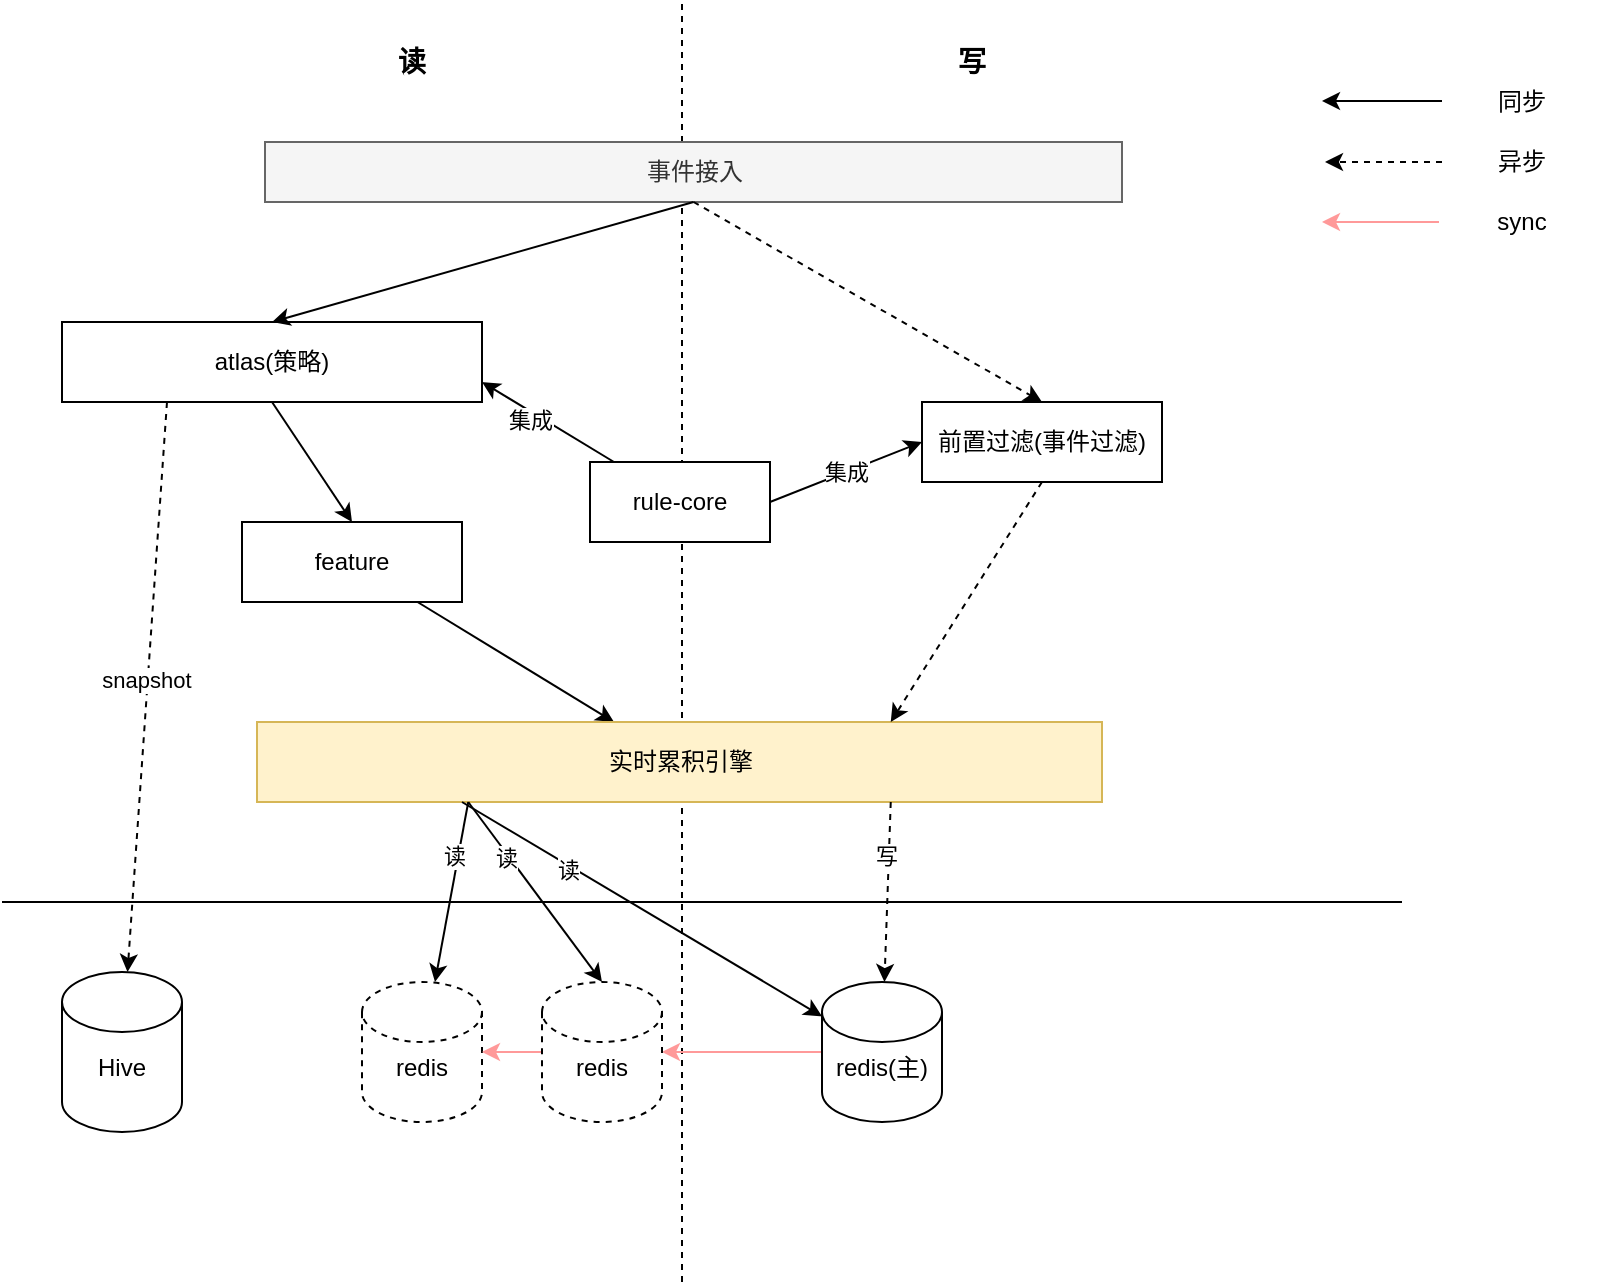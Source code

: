 <mxfile version="13.6.5" type="github">
  <diagram id="a2OO5_XoCAEclmJaOGbQ" name="Page-1">
    <mxGraphModel dx="1261" dy="843" grid="1" gridSize="10" guides="1" tooltips="1" connect="1" arrows="1" fold="1" page="1" pageScale="1" pageWidth="827" pageHeight="1169" math="0" shadow="0">
      <root>
        <mxCell id="0" />
        <mxCell id="1" parent="0" />
        <mxCell id="f_jPBdqohyxs24n2NIzw-2" value="" style="endArrow=none;html=1;dashed=1;" parent="1" edge="1">
          <mxGeometry width="50" height="50" relative="1" as="geometry">
            <mxPoint x="370" y="720" as="sourcePoint" />
            <mxPoint x="370" y="80" as="targetPoint" />
          </mxGeometry>
        </mxCell>
        <mxCell id="f_jPBdqohyxs24n2NIzw-3" value="&lt;b&gt;&lt;font style=&quot;font-size: 14px&quot;&gt;读&lt;/font&gt;&lt;/b&gt;" style="text;html=1;strokeColor=none;fillColor=none;align=center;verticalAlign=middle;whiteSpace=wrap;rounded=0;" parent="1" vertex="1">
          <mxGeometry x="190" y="100" width="90" height="20" as="geometry" />
        </mxCell>
        <mxCell id="f_jPBdqohyxs24n2NIzw-4" value="&lt;b&gt;&lt;font style=&quot;font-size: 14px&quot;&gt;写&lt;/font&gt;&lt;/b&gt;" style="text;html=1;strokeColor=none;fillColor=none;align=center;verticalAlign=middle;whiteSpace=wrap;rounded=0;" parent="1" vertex="1">
          <mxGeometry x="470" y="100" width="90" height="20" as="geometry" />
        </mxCell>
        <mxCell id="f_jPBdqohyxs24n2NIzw-9" style="rounded=0;orthogonalLoop=1;jettySize=auto;html=1;exitX=0.5;exitY=1;exitDx=0;exitDy=0;entryX=0.5;entryY=0;entryDx=0;entryDy=0;" parent="1" source="f_jPBdqohyxs24n2NIzw-5" target="f_jPBdqohyxs24n2NIzw-7" edge="1">
          <mxGeometry relative="1" as="geometry" />
        </mxCell>
        <mxCell id="0CUJRHTORJeKaPp0CX7Q-3" style="rounded=0;orthogonalLoop=1;jettySize=auto;html=1;exitX=0.25;exitY=1;exitDx=0;exitDy=0;dashed=1;" parent="1" source="f_jPBdqohyxs24n2NIzw-5" target="0CUJRHTORJeKaPp0CX7Q-1" edge="1">
          <mxGeometry relative="1" as="geometry" />
        </mxCell>
        <mxCell id="0CUJRHTORJeKaPp0CX7Q-4" value="snapshot" style="edgeLabel;html=1;align=center;verticalAlign=middle;resizable=0;points=[];" parent="0CUJRHTORJeKaPp0CX7Q-3" vertex="1" connectable="0">
          <mxGeometry x="-0.024" y="-1" relative="1" as="geometry">
            <mxPoint as="offset" />
          </mxGeometry>
        </mxCell>
        <mxCell id="f_jPBdqohyxs24n2NIzw-5" value="atlas(策略)" style="rounded=0;whiteSpace=wrap;html=1;" parent="1" vertex="1">
          <mxGeometry x="60" y="240" width="210" height="40" as="geometry" />
        </mxCell>
        <mxCell id="f_jPBdqohyxs24n2NIzw-10" style="rounded=0;orthogonalLoop=1;jettySize=auto;html=1;entryX=1;entryY=0.75;entryDx=0;entryDy=0;" parent="1" source="f_jPBdqohyxs24n2NIzw-6" target="f_jPBdqohyxs24n2NIzw-5" edge="1">
          <mxGeometry relative="1" as="geometry" />
        </mxCell>
        <mxCell id="f_jPBdqohyxs24n2NIzw-39" value="集成" style="edgeLabel;html=1;align=center;verticalAlign=middle;resizable=0;points=[];" parent="f_jPBdqohyxs24n2NIzw-10" vertex="1" connectable="0">
          <mxGeometry x="0.235" y="4" relative="1" as="geometry">
            <mxPoint as="offset" />
          </mxGeometry>
        </mxCell>
        <mxCell id="f_jPBdqohyxs24n2NIzw-6" value="rule-core" style="rounded=0;whiteSpace=wrap;html=1;" parent="1" vertex="1">
          <mxGeometry x="324" y="310" width="90" height="40" as="geometry" />
        </mxCell>
        <mxCell id="f_jPBdqohyxs24n2NIzw-13" value="" style="rounded=0;orthogonalLoop=1;jettySize=auto;html=1;" parent="1" source="f_jPBdqohyxs24n2NIzw-7" target="f_jPBdqohyxs24n2NIzw-12" edge="1">
          <mxGeometry relative="1" as="geometry" />
        </mxCell>
        <mxCell id="f_jPBdqohyxs24n2NIzw-7" value="feature" style="rounded=0;whiteSpace=wrap;html=1;" parent="1" vertex="1">
          <mxGeometry x="150" y="340" width="110" height="40" as="geometry" />
        </mxCell>
        <mxCell id="f_jPBdqohyxs24n2NIzw-12" value="实时累积引擎" style="whiteSpace=wrap;html=1;rounded=0;fillColor=#fff2cc;strokeColor=#d6b656;" parent="1" vertex="1">
          <mxGeometry x="157.5" y="440" width="422.5" height="40" as="geometry" />
        </mxCell>
        <mxCell id="f_jPBdqohyxs24n2NIzw-14" value="" style="endArrow=none;html=1;" parent="1" edge="1">
          <mxGeometry width="50" height="50" relative="1" as="geometry">
            <mxPoint x="30" y="530" as="sourcePoint" />
            <mxPoint x="730" y="530" as="targetPoint" />
          </mxGeometry>
        </mxCell>
        <mxCell id="f_jPBdqohyxs24n2NIzw-57" value="" style="edgeStyle=none;rounded=0;orthogonalLoop=1;jettySize=auto;html=1;strokeColor=#FF9999;" parent="1" source="f_jPBdqohyxs24n2NIzw-15" target="f_jPBdqohyxs24n2NIzw-41" edge="1">
          <mxGeometry relative="1" as="geometry" />
        </mxCell>
        <mxCell id="f_jPBdqohyxs24n2NIzw-15" value="&lt;br&gt;redis(主)" style="shape=cylinder2;whiteSpace=wrap;html=1;boundedLbl=1;backgroundOutline=1;size=15;" parent="1" vertex="1">
          <mxGeometry x="440" y="570" width="60" height="70" as="geometry" />
        </mxCell>
        <mxCell id="f_jPBdqohyxs24n2NIzw-19" value="" style="endArrow=classic;html=1;" parent="1" target="f_jPBdqohyxs24n2NIzw-15" edge="1">
          <mxGeometry width="50" height="50" relative="1" as="geometry">
            <mxPoint x="260" y="480" as="sourcePoint" />
            <mxPoint x="180" y="620" as="targetPoint" />
          </mxGeometry>
        </mxCell>
        <mxCell id="f_jPBdqohyxs24n2NIzw-21" value="读" style="edgeLabel;html=1;align=center;verticalAlign=middle;resizable=0;points=[];" parent="f_jPBdqohyxs24n2NIzw-19" vertex="1" connectable="0">
          <mxGeometry x="-0.399" y="-2" relative="1" as="geometry">
            <mxPoint as="offset" />
          </mxGeometry>
        </mxCell>
        <mxCell id="f_jPBdqohyxs24n2NIzw-23" value="" style="endArrow=classic;html=1;exitX=0.75;exitY=1;exitDx=0;exitDy=0;dashed=1;" parent="1" source="f_jPBdqohyxs24n2NIzw-12" target="f_jPBdqohyxs24n2NIzw-15" edge="1">
          <mxGeometry width="50" height="50" relative="1" as="geometry">
            <mxPoint x="525" y="470" as="sourcePoint" />
            <mxPoint x="262.967" y="570" as="targetPoint" />
          </mxGeometry>
        </mxCell>
        <mxCell id="f_jPBdqohyxs24n2NIzw-24" value="写" style="edgeLabel;html=1;align=center;verticalAlign=middle;resizable=0;points=[];" parent="f_jPBdqohyxs24n2NIzw-23" vertex="1" connectable="0">
          <mxGeometry x="-0.399" y="-2" relative="1" as="geometry">
            <mxPoint as="offset" />
          </mxGeometry>
        </mxCell>
        <mxCell id="f_jPBdqohyxs24n2NIzw-25" value="事件接入" style="rounded=0;whiteSpace=wrap;html=1;fillColor=#f5f5f5;strokeColor=#666666;fontColor=#333333;" parent="1" vertex="1">
          <mxGeometry x="161.5" y="150" width="428.5" height="30" as="geometry" />
        </mxCell>
        <mxCell id="f_jPBdqohyxs24n2NIzw-27" value="前置过滤(事件过滤)" style="rounded=0;whiteSpace=wrap;html=1;" parent="1" vertex="1">
          <mxGeometry x="490" y="280" width="120" height="40" as="geometry" />
        </mxCell>
        <mxCell id="f_jPBdqohyxs24n2NIzw-28" value="" style="endArrow=classic;html=1;exitX=0.5;exitY=1;exitDx=0;exitDy=0;entryX=0.5;entryY=0;entryDx=0;entryDy=0;dashed=1;" parent="1" source="f_jPBdqohyxs24n2NIzw-25" target="f_jPBdqohyxs24n2NIzw-27" edge="1">
          <mxGeometry width="50" height="50" relative="1" as="geometry">
            <mxPoint x="535" y="480" as="sourcePoint" />
            <mxPoint x="314.5" y="590.03" as="targetPoint" />
          </mxGeometry>
        </mxCell>
        <mxCell id="f_jPBdqohyxs24n2NIzw-30" value="" style="endArrow=classic;html=1;exitX=0.5;exitY=1;exitDx=0;exitDy=0;entryX=0.75;entryY=0;entryDx=0;entryDy=0;dashed=1;" parent="1" source="f_jPBdqohyxs24n2NIzw-27" target="f_jPBdqohyxs24n2NIzw-12" edge="1">
          <mxGeometry width="50" height="50" relative="1" as="geometry">
            <mxPoint x="650" y="290" as="sourcePoint" />
            <mxPoint x="518.025" y="430" as="targetPoint" />
          </mxGeometry>
        </mxCell>
        <mxCell id="f_jPBdqohyxs24n2NIzw-31" value="集成" style="endArrow=classic;html=1;exitX=1;exitY=0.5;exitDx=0;exitDy=0;entryX=0;entryY=0.5;entryDx=0;entryDy=0;" parent="1" source="f_jPBdqohyxs24n2NIzw-6" target="f_jPBdqohyxs24n2NIzw-27" edge="1">
          <mxGeometry width="50" height="50" relative="1" as="geometry">
            <mxPoint x="536.5" y="390" as="sourcePoint" />
            <mxPoint x="528.025" y="440" as="targetPoint" />
          </mxGeometry>
        </mxCell>
        <mxCell id="f_jPBdqohyxs24n2NIzw-33" value="" style="endArrow=classic;html=1;exitX=0.5;exitY=1;exitDx=0;exitDy=0;entryX=0.5;entryY=0;entryDx=0;entryDy=0;" parent="1" source="f_jPBdqohyxs24n2NIzw-25" target="f_jPBdqohyxs24n2NIzw-5" edge="1">
          <mxGeometry width="50" height="50" relative="1" as="geometry">
            <mxPoint x="385.75" y="190" as="sourcePoint" />
            <mxPoint x="536.5" y="350" as="targetPoint" />
          </mxGeometry>
        </mxCell>
        <mxCell id="f_jPBdqohyxs24n2NIzw-40" value="&lt;br&gt;redis" style="shape=cylinder2;whiteSpace=wrap;html=1;boundedLbl=1;backgroundOutline=1;size=15;dashed=1;" parent="1" vertex="1">
          <mxGeometry x="210" y="570" width="60" height="70" as="geometry" />
        </mxCell>
        <mxCell id="f_jPBdqohyxs24n2NIzw-58" value="" style="edgeStyle=none;rounded=0;orthogonalLoop=1;jettySize=auto;html=1;strokeColor=#FF9999;" parent="1" source="f_jPBdqohyxs24n2NIzw-41" target="f_jPBdqohyxs24n2NIzw-40" edge="1">
          <mxGeometry relative="1" as="geometry" />
        </mxCell>
        <mxCell id="f_jPBdqohyxs24n2NIzw-41" value="&lt;br&gt;redis" style="shape=cylinder2;whiteSpace=wrap;html=1;boundedLbl=1;backgroundOutline=1;size=15;dashed=1;" parent="1" vertex="1">
          <mxGeometry x="300" y="570" width="60" height="70" as="geometry" />
        </mxCell>
        <mxCell id="f_jPBdqohyxs24n2NIzw-47" value="" style="endArrow=classic;html=1;exitX=0.25;exitY=1;exitDx=0;exitDy=0;" parent="1" source="f_jPBdqohyxs24n2NIzw-12" target="f_jPBdqohyxs24n2NIzw-40" edge="1">
          <mxGeometry width="50" height="50" relative="1" as="geometry">
            <mxPoint x="223.75" y="490" as="sourcePoint" />
            <mxPoint x="235.45" y="580" as="targetPoint" />
          </mxGeometry>
        </mxCell>
        <mxCell id="f_jPBdqohyxs24n2NIzw-48" value="读" style="edgeLabel;html=1;align=center;verticalAlign=middle;resizable=0;points=[];" parent="f_jPBdqohyxs24n2NIzw-47" vertex="1" connectable="0">
          <mxGeometry x="-0.399" y="-2" relative="1" as="geometry">
            <mxPoint as="offset" />
          </mxGeometry>
        </mxCell>
        <mxCell id="f_jPBdqohyxs24n2NIzw-49" value="" style="endArrow=classic;html=1;exitX=0.25;exitY=1;exitDx=0;exitDy=0;entryX=0.5;entryY=0;entryDx=0;entryDy=0;entryPerimeter=0;" parent="1" source="f_jPBdqohyxs24n2NIzw-12" target="f_jPBdqohyxs24n2NIzw-41" edge="1">
          <mxGeometry width="50" height="50" relative="1" as="geometry">
            <mxPoint x="223.75" y="490" as="sourcePoint" />
            <mxPoint x="340" y="589.359" as="targetPoint" />
          </mxGeometry>
        </mxCell>
        <mxCell id="f_jPBdqohyxs24n2NIzw-50" value="读" style="edgeLabel;html=1;align=center;verticalAlign=middle;resizable=0;points=[];" parent="f_jPBdqohyxs24n2NIzw-49" vertex="1" connectable="0">
          <mxGeometry x="-0.399" y="-2" relative="1" as="geometry">
            <mxPoint as="offset" />
          </mxGeometry>
        </mxCell>
        <mxCell id="f_jPBdqohyxs24n2NIzw-52" value="" style="group" parent="1" vertex="1" connectable="0">
          <mxGeometry x="690" y="120" width="145.75" height="50" as="geometry" />
        </mxCell>
        <mxCell id="f_jPBdqohyxs24n2NIzw-51" value="" style="group" parent="f_jPBdqohyxs24n2NIzw-52" vertex="1" connectable="0">
          <mxGeometry width="145.75" height="50" as="geometry" />
        </mxCell>
        <mxCell id="f_jPBdqohyxs24n2NIzw-38" value="" style="group;container=1;" parent="f_jPBdqohyxs24n2NIzw-51" vertex="1" connectable="0">
          <mxGeometry width="145.75" height="50" as="geometry">
            <mxRectangle x="690" y="120" width="50" height="40" as="alternateBounds" />
          </mxGeometry>
        </mxCell>
        <mxCell id="f_jPBdqohyxs24n2NIzw-35" value="" style="endArrow=classic;html=1;entryX=0.5;entryY=0;entryDx=0;entryDy=0;dashed=1;" parent="f_jPBdqohyxs24n2NIzw-38" edge="1">
          <mxGeometry width="50" height="50" relative="1" as="geometry">
            <mxPoint x="60" y="40" as="sourcePoint" />
            <mxPoint x="1.5" y="40" as="targetPoint" />
          </mxGeometry>
        </mxCell>
        <mxCell id="f_jPBdqohyxs24n2NIzw-36" value="同步" style="text;html=1;strokeColor=none;fillColor=none;align=center;verticalAlign=middle;whiteSpace=wrap;rounded=0;" parent="f_jPBdqohyxs24n2NIzw-38" vertex="1">
          <mxGeometry x="80" width="40" height="20" as="geometry" />
        </mxCell>
        <mxCell id="f_jPBdqohyxs24n2NIzw-37" value="异步" style="text;html=1;strokeColor=none;fillColor=none;align=center;verticalAlign=middle;whiteSpace=wrap;rounded=0;" parent="f_jPBdqohyxs24n2NIzw-38" vertex="1">
          <mxGeometry x="80" y="30" width="40" height="20" as="geometry" />
        </mxCell>
        <mxCell id="f_jPBdqohyxs24n2NIzw-34" value="" style="endArrow=classic;html=1;entryX=0.5;entryY=0;entryDx=0;entryDy=0;" parent="f_jPBdqohyxs24n2NIzw-38" edge="1">
          <mxGeometry width="50" height="50" relative="1" as="geometry">
            <mxPoint x="60" y="9.5" as="sourcePoint" />
            <mxPoint y="9.5" as="targetPoint" />
          </mxGeometry>
        </mxCell>
        <mxCell id="f_jPBdqohyxs24n2NIzw-53" value="" style="endArrow=classic;html=1;entryX=0.5;entryY=0;entryDx=0;entryDy=0;strokeColor=#FF9999;" parent="1" edge="1">
          <mxGeometry width="50" height="50" relative="1" as="geometry">
            <mxPoint x="748.5" y="190" as="sourcePoint" />
            <mxPoint x="690" y="190" as="targetPoint" />
          </mxGeometry>
        </mxCell>
        <mxCell id="f_jPBdqohyxs24n2NIzw-54" value="sync" style="text;html=1;strokeColor=none;fillColor=none;align=center;verticalAlign=middle;whiteSpace=wrap;rounded=0;" parent="1" vertex="1">
          <mxGeometry x="770" y="180" width="40" height="20" as="geometry" />
        </mxCell>
        <mxCell id="0CUJRHTORJeKaPp0CX7Q-1" value="&lt;br&gt;Hive" style="shape=cylinder2;whiteSpace=wrap;html=1;boundedLbl=1;backgroundOutline=1;size=15;" parent="1" vertex="1">
          <mxGeometry x="60" y="565" width="60" height="80" as="geometry" />
        </mxCell>
      </root>
    </mxGraphModel>
  </diagram>
</mxfile>
